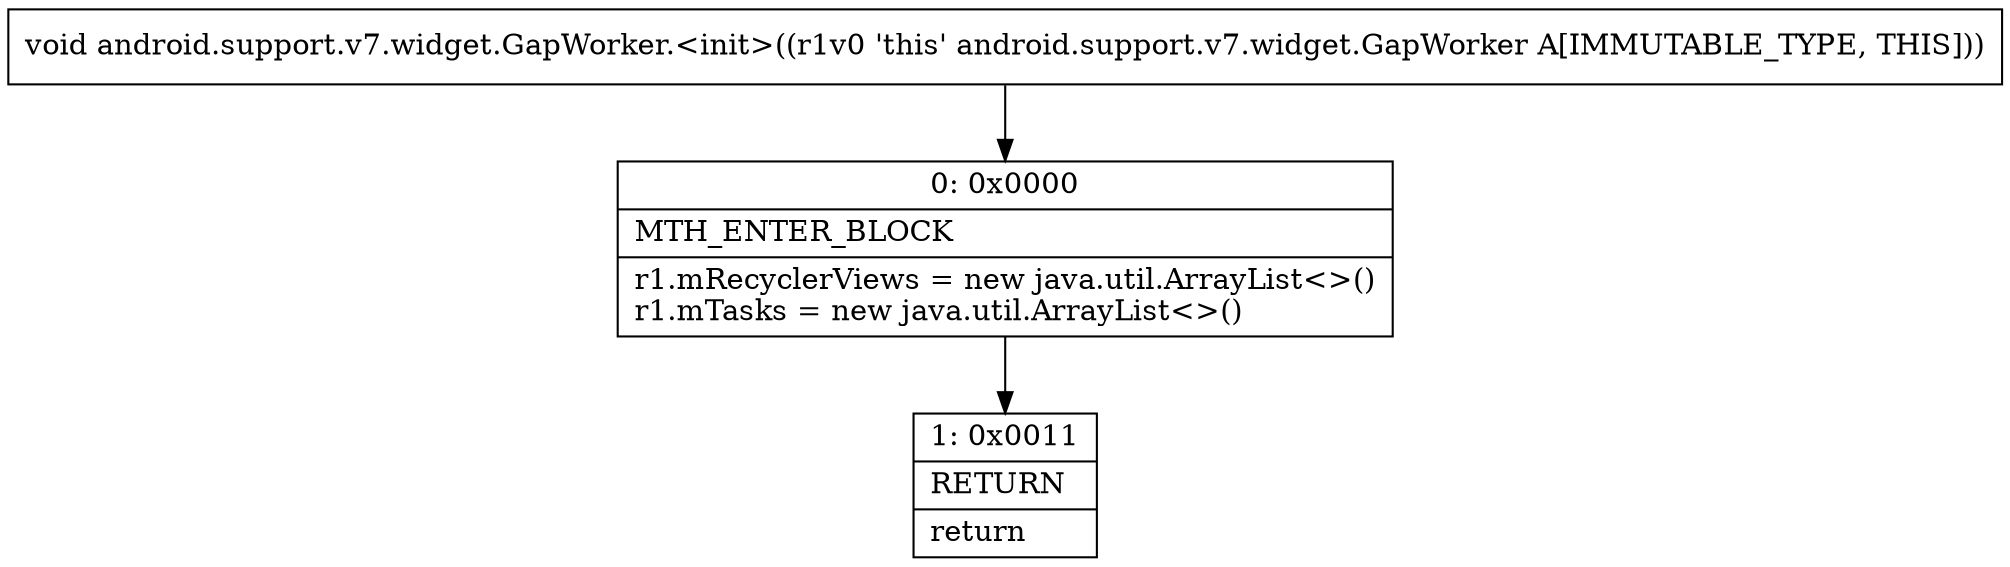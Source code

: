 digraph "CFG forandroid.support.v7.widget.GapWorker.\<init\>()V" {
Node_0 [shape=record,label="{0\:\ 0x0000|MTH_ENTER_BLOCK\l|r1.mRecyclerViews = new java.util.ArrayList\<\>()\lr1.mTasks = new java.util.ArrayList\<\>()\l}"];
Node_1 [shape=record,label="{1\:\ 0x0011|RETURN\l|return\l}"];
MethodNode[shape=record,label="{void android.support.v7.widget.GapWorker.\<init\>((r1v0 'this' android.support.v7.widget.GapWorker A[IMMUTABLE_TYPE, THIS])) }"];
MethodNode -> Node_0;
Node_0 -> Node_1;
}


